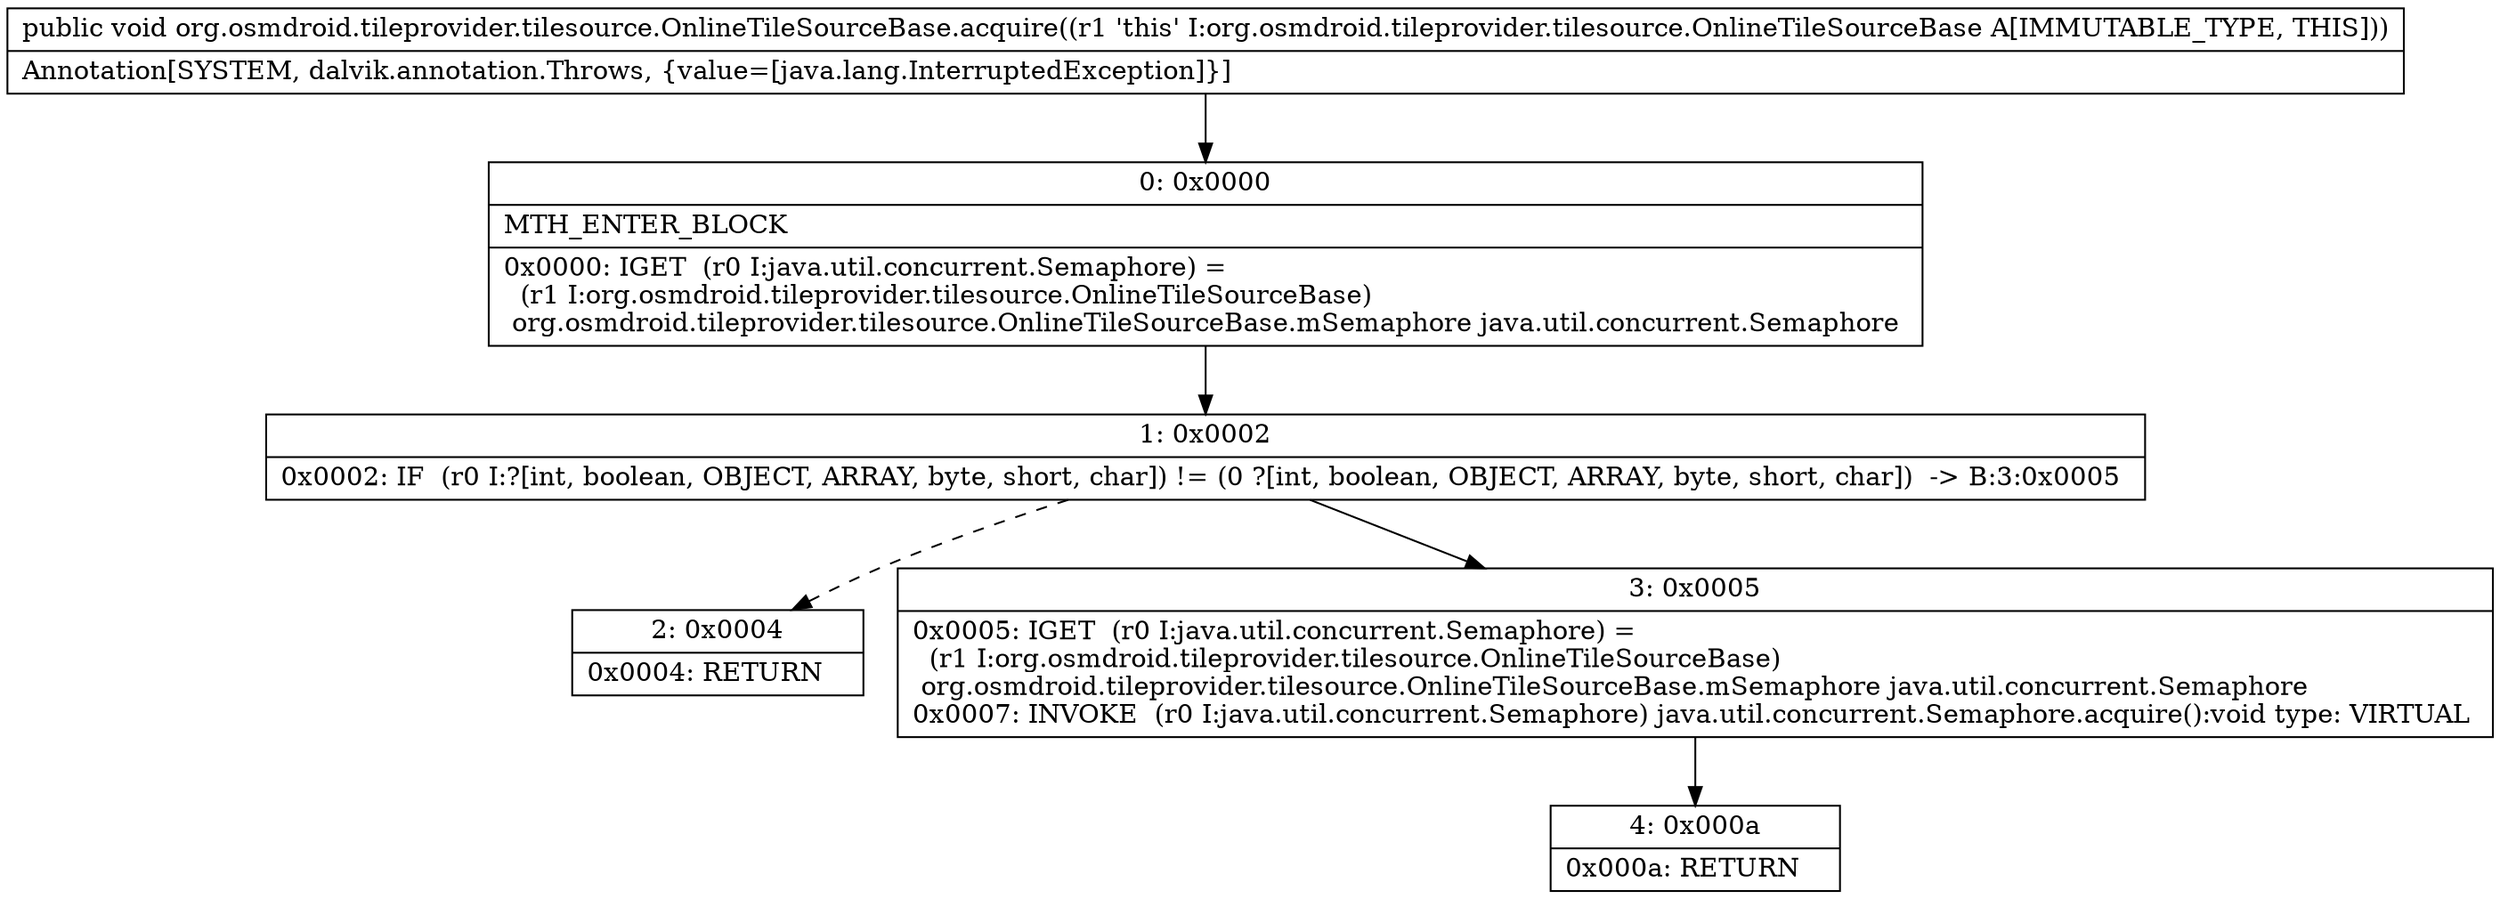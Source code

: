 digraph "CFG fororg.osmdroid.tileprovider.tilesource.OnlineTileSourceBase.acquire()V" {
Node_0 [shape=record,label="{0\:\ 0x0000|MTH_ENTER_BLOCK\l|0x0000: IGET  (r0 I:java.util.concurrent.Semaphore) = \l  (r1 I:org.osmdroid.tileprovider.tilesource.OnlineTileSourceBase)\l org.osmdroid.tileprovider.tilesource.OnlineTileSourceBase.mSemaphore java.util.concurrent.Semaphore \l}"];
Node_1 [shape=record,label="{1\:\ 0x0002|0x0002: IF  (r0 I:?[int, boolean, OBJECT, ARRAY, byte, short, char]) != (0 ?[int, boolean, OBJECT, ARRAY, byte, short, char])  \-\> B:3:0x0005 \l}"];
Node_2 [shape=record,label="{2\:\ 0x0004|0x0004: RETURN   \l}"];
Node_3 [shape=record,label="{3\:\ 0x0005|0x0005: IGET  (r0 I:java.util.concurrent.Semaphore) = \l  (r1 I:org.osmdroid.tileprovider.tilesource.OnlineTileSourceBase)\l org.osmdroid.tileprovider.tilesource.OnlineTileSourceBase.mSemaphore java.util.concurrent.Semaphore \l0x0007: INVOKE  (r0 I:java.util.concurrent.Semaphore) java.util.concurrent.Semaphore.acquire():void type: VIRTUAL \l}"];
Node_4 [shape=record,label="{4\:\ 0x000a|0x000a: RETURN   \l}"];
MethodNode[shape=record,label="{public void org.osmdroid.tileprovider.tilesource.OnlineTileSourceBase.acquire((r1 'this' I:org.osmdroid.tileprovider.tilesource.OnlineTileSourceBase A[IMMUTABLE_TYPE, THIS]))  | Annotation[SYSTEM, dalvik.annotation.Throws, \{value=[java.lang.InterruptedException]\}]\l}"];
MethodNode -> Node_0;
Node_0 -> Node_1;
Node_1 -> Node_2[style=dashed];
Node_1 -> Node_3;
Node_3 -> Node_4;
}

